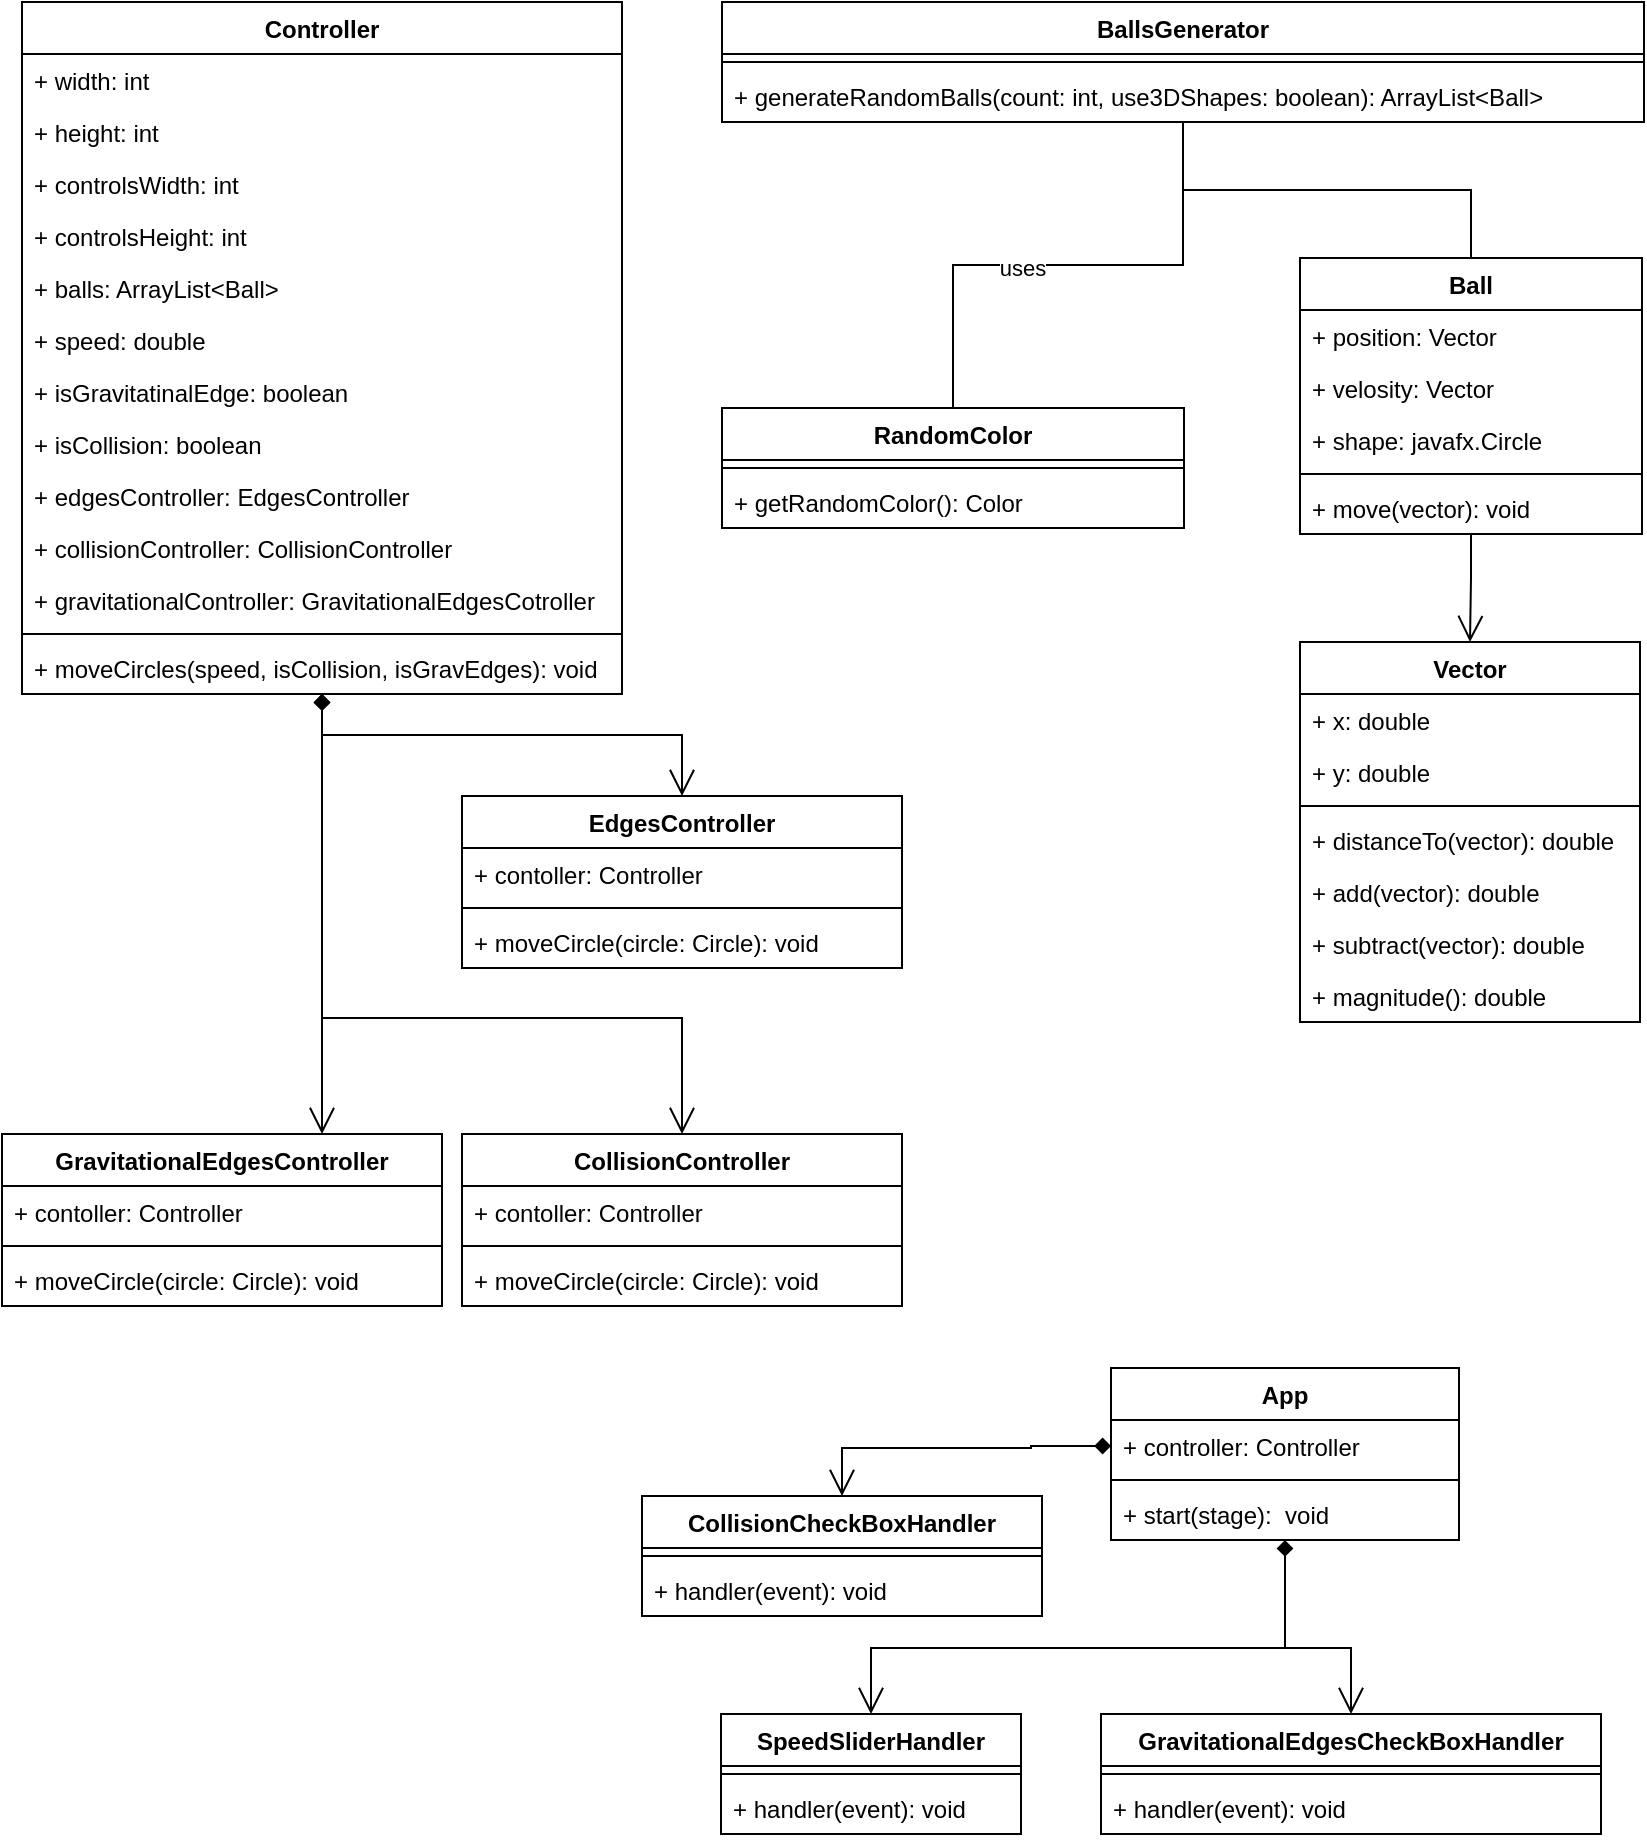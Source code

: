 <mxfile version="17.4.2" type="device"><diagram name="Page-1" id="c4acf3e9-155e-7222-9cf6-157b1a14988f"><mxGraphModel dx="1084" dy="1906" grid="1" gridSize="10" guides="1" tooltips="1" connect="1" arrows="1" fold="1" page="1" pageScale="1" pageWidth="850" pageHeight="1100" background="none" math="0" shadow="0"><root><mxCell id="0"/><mxCell id="1" parent="0"/><mxCell id="DdgkNgBErphizZi1HNVz-127" style="edgeStyle=orthogonalEdgeStyle;rounded=0;orthogonalLoop=1;jettySize=auto;html=1;startArrow=diamond;startFill=1;endArrow=open;endFill=0;startSize=6;endSize=11;" edge="1" parent="1" source="DdgkNgBErphizZi1HNVz-15" target="DdgkNgBErphizZi1HNVz-35"><mxGeometry relative="1" as="geometry"/></mxCell><mxCell id="DdgkNgBErphizZi1HNVz-128" style="edgeStyle=orthogonalEdgeStyle;rounded=0;orthogonalLoop=1;jettySize=auto;html=1;startArrow=diamond;startFill=1;endArrow=open;endFill=0;startSize=6;endSize=11;" edge="1" parent="1" source="DdgkNgBErphizZi1HNVz-15" target="DdgkNgBErphizZi1HNVz-39"><mxGeometry relative="1" as="geometry"><Array as="points"><mxPoint x="1013" y="360"/><mxPoint x="970" y="360"/></Array></mxGeometry></mxCell><mxCell id="DdgkNgBErphizZi1HNVz-130" style="edgeStyle=orthogonalEdgeStyle;rounded=0;orthogonalLoop=1;jettySize=auto;html=1;startArrow=diamond;startFill=1;endArrow=open;endFill=0;startSize=6;endSize=11;" edge="1" parent="1" source="DdgkNgBErphizZi1HNVz-15" target="DdgkNgBErphizZi1HNVz-43"><mxGeometry relative="1" as="geometry"><Array as="points"><mxPoint x="1020" y="570"/><mxPoint x="1200" y="570"/></Array></mxGeometry></mxCell><mxCell id="DdgkNgBErphizZi1HNVz-15" value="Controller" style="swimlane;fontStyle=1;align=center;verticalAlign=top;childLayout=stackLayout;horizontal=1;startSize=26;horizontalStack=0;resizeParent=1;resizeParentMax=0;resizeLast=0;collapsible=1;marginBottom=0;shadow=0;" vertex="1" parent="1"><mxGeometry x="870" y="62" width="300" height="346" as="geometry"/></mxCell><mxCell id="DdgkNgBErphizZi1HNVz-16" value="+ width: int" style="text;strokeColor=none;fillColor=none;align=left;verticalAlign=top;spacingLeft=4;spacingRight=4;overflow=hidden;rotatable=0;points=[[0,0.5],[1,0.5]];portConstraint=eastwest;shadow=0;" vertex="1" parent="DdgkNgBErphizZi1HNVz-15"><mxGeometry y="26" width="300" height="26" as="geometry"/></mxCell><mxCell id="DdgkNgBErphizZi1HNVz-55" value="+ height: int" style="text;strokeColor=none;fillColor=none;align=left;verticalAlign=top;spacingLeft=4;spacingRight=4;overflow=hidden;rotatable=0;points=[[0,0.5],[1,0.5]];portConstraint=eastwest;shadow=0;" vertex="1" parent="DdgkNgBErphizZi1HNVz-15"><mxGeometry y="52" width="300" height="26" as="geometry"/></mxCell><mxCell id="DdgkNgBErphizZi1HNVz-56" value="+ controlsWidth: int" style="text;strokeColor=none;fillColor=none;align=left;verticalAlign=top;spacingLeft=4;spacingRight=4;overflow=hidden;rotatable=0;points=[[0,0.5],[1,0.5]];portConstraint=eastwest;shadow=0;" vertex="1" parent="DdgkNgBErphizZi1HNVz-15"><mxGeometry y="78" width="300" height="26" as="geometry"/></mxCell><mxCell id="DdgkNgBErphizZi1HNVz-57" value="+ controlsHeight: int" style="text;strokeColor=none;fillColor=none;align=left;verticalAlign=top;spacingLeft=4;spacingRight=4;overflow=hidden;rotatable=0;points=[[0,0.5],[1,0.5]];portConstraint=eastwest;shadow=0;" vertex="1" parent="DdgkNgBErphizZi1HNVz-15"><mxGeometry y="104" width="300" height="26" as="geometry"/></mxCell><mxCell id="DdgkNgBErphizZi1HNVz-58" value="+ balls: ArrayList&lt;Ball&gt;" style="text;strokeColor=none;fillColor=none;align=left;verticalAlign=top;spacingLeft=4;spacingRight=4;overflow=hidden;rotatable=0;points=[[0,0.5],[1,0.5]];portConstraint=eastwest;shadow=0;" vertex="1" parent="DdgkNgBErphizZi1HNVz-15"><mxGeometry y="130" width="300" height="26" as="geometry"/></mxCell><mxCell id="DdgkNgBErphizZi1HNVz-20" value="+ speed: double" style="text;strokeColor=none;fillColor=none;align=left;verticalAlign=top;spacingLeft=4;spacingRight=4;overflow=hidden;rotatable=0;points=[[0,0.5],[1,0.5]];portConstraint=eastwest;shadow=0;" vertex="1" parent="DdgkNgBErphizZi1HNVz-15"><mxGeometry y="156" width="300" height="26" as="geometry"/></mxCell><mxCell id="DdgkNgBErphizZi1HNVz-51" value="+ isGravitatinalEdge: boolean" style="text;strokeColor=none;fillColor=none;align=left;verticalAlign=top;spacingLeft=4;spacingRight=4;overflow=hidden;rotatable=0;points=[[0,0.5],[1,0.5]];portConstraint=eastwest;shadow=0;" vertex="1" parent="DdgkNgBErphizZi1HNVz-15"><mxGeometry y="182" width="300" height="26" as="geometry"/></mxCell><mxCell id="DdgkNgBErphizZi1HNVz-49" value="+ isCollision: boolean" style="text;strokeColor=none;fillColor=none;align=left;verticalAlign=top;spacingLeft=4;spacingRight=4;overflow=hidden;rotatable=0;points=[[0,0.5],[1,0.5]];portConstraint=eastwest;shadow=0;" vertex="1" parent="DdgkNgBErphizZi1HNVz-15"><mxGeometry y="208" width="300" height="26" as="geometry"/></mxCell><mxCell id="DdgkNgBErphizZi1HNVz-76" value="+ edgesController: EdgesController" style="text;strokeColor=none;fillColor=none;align=left;verticalAlign=top;spacingLeft=4;spacingRight=4;overflow=hidden;rotatable=0;points=[[0,0.5],[1,0.5]];portConstraint=eastwest;shadow=0;" vertex="1" parent="DdgkNgBErphizZi1HNVz-15"><mxGeometry y="234" width="300" height="26" as="geometry"/></mxCell><mxCell id="DdgkNgBErphizZi1HNVz-78" value="+ collisionController: CollisionController" style="text;strokeColor=none;fillColor=none;align=left;verticalAlign=top;spacingLeft=4;spacingRight=4;overflow=hidden;rotatable=0;points=[[0,0.5],[1,0.5]];portConstraint=eastwest;shadow=0;" vertex="1" parent="DdgkNgBErphizZi1HNVz-15"><mxGeometry y="260" width="300" height="26" as="geometry"/></mxCell><mxCell id="DdgkNgBErphizZi1HNVz-77" value="+ gravitationalController: GravitationalEdgesCotroller" style="text;strokeColor=none;fillColor=none;align=left;verticalAlign=top;spacingLeft=4;spacingRight=4;overflow=hidden;rotatable=0;points=[[0,0.5],[1,0.5]];portConstraint=eastwest;shadow=0;" vertex="1" parent="DdgkNgBErphizZi1HNVz-15"><mxGeometry y="286" width="300" height="26" as="geometry"/></mxCell><mxCell id="DdgkNgBErphizZi1HNVz-17" value="" style="line;strokeWidth=1;fillColor=none;align=left;verticalAlign=middle;spacingTop=-1;spacingLeft=3;spacingRight=3;rotatable=0;labelPosition=right;points=[];portConstraint=eastwest;shadow=0;" vertex="1" parent="DdgkNgBErphizZi1HNVz-15"><mxGeometry y="312" width="300" height="8" as="geometry"/></mxCell><mxCell id="DdgkNgBErphizZi1HNVz-18" value="+ moveCircles(speed, isCollision, isGravEdges): void" style="text;strokeColor=none;fillColor=none;align=left;verticalAlign=top;spacingLeft=4;spacingRight=4;overflow=hidden;rotatable=0;points=[[0,0.5],[1,0.5]];portConstraint=eastwest;shadow=0;" vertex="1" parent="DdgkNgBErphizZi1HNVz-15"><mxGeometry y="320" width="300" height="26" as="geometry"/></mxCell><mxCell id="DdgkNgBErphizZi1HNVz-114" style="edgeStyle=orthogonalEdgeStyle;rounded=0;orthogonalLoop=1;jettySize=auto;html=1;startArrow=diamond;startFill=1;endArrow=open;endFill=0;startSize=6;endSize=11;entryX=0.5;entryY=0;entryDx=0;entryDy=0;" edge="1" parent="1" source="DdgkNgBErphizZi1HNVz-19" target="DdgkNgBErphizZi1HNVz-111"><mxGeometry relative="1" as="geometry"><Array as="points"><mxPoint x="1501.5" y="885"/><mxPoint x="1294.5" y="885"/></Array></mxGeometry></mxCell><mxCell id="DdgkNgBErphizZi1HNVz-115" style="edgeStyle=orthogonalEdgeStyle;rounded=0;orthogonalLoop=1;jettySize=auto;html=1;startArrow=none;startFill=0;endArrow=open;endFill=0;startSize=6;endSize=11;" edge="1" parent="1" source="DdgkNgBErphizZi1HNVz-19" target="DdgkNgBErphizZi1HNVz-108"><mxGeometry relative="1" as="geometry"><Array as="points"><mxPoint x="1501.5" y="885"/><mxPoint x="1534.5" y="885"/></Array></mxGeometry></mxCell><mxCell id="DdgkNgBErphizZi1HNVz-19" value="App" style="swimlane;fontStyle=1;align=center;verticalAlign=top;childLayout=stackLayout;horizontal=1;startSize=26;horizontalStack=0;resizeParent=1;resizeParentMax=0;resizeLast=0;collapsible=1;marginBottom=0;shadow=0;" vertex="1" parent="1"><mxGeometry x="1414.5" y="745" width="174" height="86" as="geometry"/></mxCell><mxCell id="DdgkNgBErphizZi1HNVz-52" value="+ controller: Controller" style="text;strokeColor=none;fillColor=none;align=left;verticalAlign=top;spacingLeft=4;spacingRight=4;overflow=hidden;rotatable=0;points=[[0,0.5],[1,0.5]];portConstraint=eastwest;shadow=0;" vertex="1" parent="DdgkNgBErphizZi1HNVz-19"><mxGeometry y="26" width="174" height="26" as="geometry"/></mxCell><mxCell id="DdgkNgBErphizZi1HNVz-21" value="" style="line;strokeWidth=1;fillColor=none;align=left;verticalAlign=middle;spacingTop=-1;spacingLeft=3;spacingRight=3;rotatable=0;labelPosition=right;points=[];portConstraint=eastwest;shadow=0;" vertex="1" parent="DdgkNgBErphizZi1HNVz-19"><mxGeometry y="52" width="174" height="8" as="geometry"/></mxCell><mxCell id="DdgkNgBErphizZi1HNVz-22" value="+ start(stage):  void" style="text;strokeColor=none;fillColor=none;align=left;verticalAlign=top;spacingLeft=4;spacingRight=4;overflow=hidden;rotatable=0;points=[[0,0.5],[1,0.5]];portConstraint=eastwest;shadow=0;" vertex="1" parent="DdgkNgBErphizZi1HNVz-19"><mxGeometry y="60" width="174" height="26" as="geometry"/></mxCell><mxCell id="DdgkNgBErphizZi1HNVz-131" style="edgeStyle=orthogonalEdgeStyle;rounded=0;orthogonalLoop=1;jettySize=auto;html=1;entryX=0.5;entryY=0;entryDx=0;entryDy=0;startArrow=none;startFill=0;endArrow=none;endFill=0;startSize=6;endSize=11;" edge="1" parent="1" source="DdgkNgBErphizZi1HNVz-27" target="DdgkNgBErphizZi1HNVz-31"><mxGeometry relative="1" as="geometry"/></mxCell><mxCell id="DdgkNgBErphizZi1HNVz-132" value="uses" style="edgeLabel;html=1;align=center;verticalAlign=middle;resizable=0;points=[];" vertex="1" connectable="0" parent="DdgkNgBErphizZi1HNVz-131"><mxGeometry x="0.178" y="1" relative="1" as="geometry"><mxPoint as="offset"/></mxGeometry></mxCell><mxCell id="DdgkNgBErphizZi1HNVz-133" style="edgeStyle=orthogonalEdgeStyle;rounded=0;orthogonalLoop=1;jettySize=auto;html=1;startArrow=none;startFill=0;endArrow=none;endFill=0;startSize=6;endSize=11;" edge="1" parent="1" source="DdgkNgBErphizZi1HNVz-27" target="DdgkNgBErphizZi1HNVz-59"><mxGeometry relative="1" as="geometry"/></mxCell><mxCell id="DdgkNgBErphizZi1HNVz-27" value="BallsGenerator" style="swimlane;fontStyle=1;align=center;verticalAlign=top;childLayout=stackLayout;horizontal=1;startSize=26;horizontalStack=0;resizeParent=1;resizeParentMax=0;resizeLast=0;collapsible=1;marginBottom=0;shadow=0;" vertex="1" parent="1"><mxGeometry x="1220" y="62" width="461" height="60" as="geometry"/></mxCell><mxCell id="DdgkNgBErphizZi1HNVz-29" value="" style="line;strokeWidth=1;fillColor=none;align=left;verticalAlign=middle;spacingTop=-1;spacingLeft=3;spacingRight=3;rotatable=0;labelPosition=right;points=[];portConstraint=eastwest;shadow=0;" vertex="1" parent="DdgkNgBErphizZi1HNVz-27"><mxGeometry y="26" width="461" height="8" as="geometry"/></mxCell><mxCell id="DdgkNgBErphizZi1HNVz-30" value="+ generateRandomBalls(count: int, use3DShapes: boolean): ArrayList&lt;Ball&gt;" style="text;strokeColor=none;fillColor=none;align=left;verticalAlign=top;spacingLeft=4;spacingRight=4;overflow=hidden;rotatable=0;points=[[0,0.5],[1,0.5]];portConstraint=eastwest;shadow=0;" vertex="1" parent="DdgkNgBErphizZi1HNVz-27"><mxGeometry y="34" width="461" height="26" as="geometry"/></mxCell><mxCell id="DdgkNgBErphizZi1HNVz-31" value="RandomColor" style="swimlane;fontStyle=1;align=center;verticalAlign=top;childLayout=stackLayout;horizontal=1;startSize=26;horizontalStack=0;resizeParent=1;resizeParentMax=0;resizeLast=0;collapsible=1;marginBottom=0;shadow=0;" vertex="1" parent="1"><mxGeometry x="1220" y="265" width="231" height="60" as="geometry"/></mxCell><mxCell id="DdgkNgBErphizZi1HNVz-33" value="" style="line;strokeWidth=1;fillColor=none;align=left;verticalAlign=middle;spacingTop=-1;spacingLeft=3;spacingRight=3;rotatable=0;labelPosition=right;points=[];portConstraint=eastwest;shadow=0;" vertex="1" parent="DdgkNgBErphizZi1HNVz-31"><mxGeometry y="26" width="231" height="8" as="geometry"/></mxCell><mxCell id="DdgkNgBErphizZi1HNVz-34" value="+ getRandomColor(): Color" style="text;strokeColor=none;fillColor=none;align=left;verticalAlign=top;spacingLeft=4;spacingRight=4;overflow=hidden;rotatable=0;points=[[0,0.5],[1,0.5]];portConstraint=eastwest;shadow=0;" vertex="1" parent="DdgkNgBErphizZi1HNVz-31"><mxGeometry y="34" width="231" height="26" as="geometry"/></mxCell><mxCell id="DdgkNgBErphizZi1HNVz-35" value="EdgesController" style="swimlane;fontStyle=1;align=center;verticalAlign=top;childLayout=stackLayout;horizontal=1;startSize=26;horizontalStack=0;resizeParent=1;resizeParentMax=0;resizeLast=0;collapsible=1;marginBottom=0;shadow=0;" vertex="1" parent="1"><mxGeometry x="1090" y="459" width="220" height="86" as="geometry"/></mxCell><mxCell id="DdgkNgBErphizZi1HNVz-70" value="+ contoller: Controller" style="text;strokeColor=none;fillColor=none;align=left;verticalAlign=top;spacingLeft=4;spacingRight=4;overflow=hidden;rotatable=0;points=[[0,0.5],[1,0.5]];portConstraint=eastwest;shadow=0;" vertex="1" parent="DdgkNgBErphizZi1HNVz-35"><mxGeometry y="26" width="220" height="26" as="geometry"/></mxCell><mxCell id="DdgkNgBErphizZi1HNVz-37" value="" style="line;strokeWidth=1;fillColor=none;align=left;verticalAlign=middle;spacingTop=-1;spacingLeft=3;spacingRight=3;rotatable=0;labelPosition=right;points=[];portConstraint=eastwest;shadow=0;" vertex="1" parent="DdgkNgBErphizZi1HNVz-35"><mxGeometry y="52" width="220" height="8" as="geometry"/></mxCell><mxCell id="DdgkNgBErphizZi1HNVz-38" value="+ moveCircle(circle: Circle): void" style="text;strokeColor=none;fillColor=none;align=left;verticalAlign=top;spacingLeft=4;spacingRight=4;overflow=hidden;rotatable=0;points=[[0,0.5],[1,0.5]];portConstraint=eastwest;shadow=0;" vertex="1" parent="DdgkNgBErphizZi1HNVz-35"><mxGeometry y="60" width="220" height="26" as="geometry"/></mxCell><mxCell id="DdgkNgBErphizZi1HNVz-39" value="GravitationalEdgesController" style="swimlane;fontStyle=1;align=center;verticalAlign=top;childLayout=stackLayout;horizontal=1;startSize=26;horizontalStack=0;resizeParent=1;resizeParentMax=0;resizeLast=0;collapsible=1;marginBottom=0;shadow=0;" vertex="1" parent="1"><mxGeometry x="860" y="628" width="220" height="86" as="geometry"/></mxCell><mxCell id="DdgkNgBErphizZi1HNVz-69" value="+ contoller: Controller" style="text;strokeColor=none;fillColor=none;align=left;verticalAlign=top;spacingLeft=4;spacingRight=4;overflow=hidden;rotatable=0;points=[[0,0.5],[1,0.5]];portConstraint=eastwest;shadow=0;" vertex="1" parent="DdgkNgBErphizZi1HNVz-39"><mxGeometry y="26" width="220" height="26" as="geometry"/></mxCell><mxCell id="DdgkNgBErphizZi1HNVz-41" value="" style="line;strokeWidth=1;fillColor=none;align=left;verticalAlign=middle;spacingTop=-1;spacingLeft=3;spacingRight=3;rotatable=0;labelPosition=right;points=[];portConstraint=eastwest;shadow=0;" vertex="1" parent="DdgkNgBErphizZi1HNVz-39"><mxGeometry y="52" width="220" height="8" as="geometry"/></mxCell><mxCell id="DdgkNgBErphizZi1HNVz-54" value="+ moveCircle(circle: Circle): void" style="text;strokeColor=none;fillColor=none;align=left;verticalAlign=top;spacingLeft=4;spacingRight=4;overflow=hidden;rotatable=0;points=[[0,0.5],[1,0.5]];portConstraint=eastwest;shadow=0;" vertex="1" parent="DdgkNgBErphizZi1HNVz-39"><mxGeometry y="60" width="220" height="26" as="geometry"/></mxCell><mxCell id="DdgkNgBErphizZi1HNVz-43" value="CollisionController" style="swimlane;fontStyle=1;align=center;verticalAlign=top;childLayout=stackLayout;horizontal=1;startSize=26;horizontalStack=0;resizeParent=1;resizeParentMax=0;resizeLast=0;collapsible=1;marginBottom=0;shadow=0;" vertex="1" parent="1"><mxGeometry x="1090" y="628" width="220" height="86" as="geometry"/></mxCell><mxCell id="DdgkNgBErphizZi1HNVz-68" value="+ contoller: Controller" style="text;strokeColor=none;fillColor=none;align=left;verticalAlign=top;spacingLeft=4;spacingRight=4;overflow=hidden;rotatable=0;points=[[0,0.5],[1,0.5]];portConstraint=eastwest;shadow=0;" vertex="1" parent="DdgkNgBErphizZi1HNVz-43"><mxGeometry y="26" width="220" height="26" as="geometry"/></mxCell><mxCell id="DdgkNgBErphizZi1HNVz-45" value="" style="line;strokeWidth=1;fillColor=none;align=left;verticalAlign=middle;spacingTop=-1;spacingLeft=3;spacingRight=3;rotatable=0;labelPosition=right;points=[];portConstraint=eastwest;shadow=0;" vertex="1" parent="DdgkNgBErphizZi1HNVz-43"><mxGeometry y="52" width="220" height="8" as="geometry"/></mxCell><mxCell id="DdgkNgBErphizZi1HNVz-53" value="+ moveCircle(circle: Circle): void" style="text;strokeColor=none;fillColor=none;align=left;verticalAlign=top;spacingLeft=4;spacingRight=4;overflow=hidden;rotatable=0;points=[[0,0.5],[1,0.5]];portConstraint=eastwest;shadow=0;" vertex="1" parent="DdgkNgBErphizZi1HNVz-43"><mxGeometry y="60" width="220" height="26" as="geometry"/></mxCell><mxCell id="DdgkNgBErphizZi1HNVz-134" style="edgeStyle=orthogonalEdgeStyle;rounded=0;orthogonalLoop=1;jettySize=auto;html=1;startArrow=none;startFill=0;endArrow=open;endFill=0;startSize=6;endSize=11;" edge="1" parent="1" source="DdgkNgBErphizZi1HNVz-59" target="DdgkNgBErphizZi1HNVz-90"><mxGeometry relative="1" as="geometry"/></mxCell><mxCell id="DdgkNgBErphizZi1HNVz-59" value="Ball" style="swimlane;fontStyle=1;align=center;verticalAlign=top;childLayout=stackLayout;horizontal=1;startSize=26;horizontalStack=0;resizeParent=1;resizeParentMax=0;resizeLast=0;collapsible=1;marginBottom=0;shadow=0;" vertex="1" parent="1"><mxGeometry x="1509" y="190" width="171" height="138" as="geometry"/></mxCell><mxCell id="DdgkNgBErphizZi1HNVz-60" value="+ position: Vector" style="text;strokeColor=none;fillColor=none;align=left;verticalAlign=top;spacingLeft=4;spacingRight=4;overflow=hidden;rotatable=0;points=[[0,0.5],[1,0.5]];portConstraint=eastwest;shadow=0;" vertex="1" parent="DdgkNgBErphizZi1HNVz-59"><mxGeometry y="26" width="171" height="26" as="geometry"/></mxCell><mxCell id="DdgkNgBErphizZi1HNVz-88" value="+ velosity: Vector" style="text;strokeColor=none;fillColor=none;align=left;verticalAlign=top;spacingLeft=4;spacingRight=4;overflow=hidden;rotatable=0;points=[[0,0.5],[1,0.5]];portConstraint=eastwest;shadow=0;" vertex="1" parent="DdgkNgBErphizZi1HNVz-59"><mxGeometry y="52" width="171" height="26" as="geometry"/></mxCell><mxCell id="DdgkNgBErphizZi1HNVz-135" value="+ shape: javafx.Circle" style="text;strokeColor=none;fillColor=none;align=left;verticalAlign=top;spacingLeft=4;spacingRight=4;overflow=hidden;rotatable=0;points=[[0,0.5],[1,0.5]];portConstraint=eastwest;shadow=0;" vertex="1" parent="DdgkNgBErphizZi1HNVz-59"><mxGeometry y="78" width="171" height="26" as="geometry"/></mxCell><mxCell id="DdgkNgBErphizZi1HNVz-61" value="" style="line;strokeWidth=1;fillColor=none;align=left;verticalAlign=middle;spacingTop=-1;spacingLeft=3;spacingRight=3;rotatable=0;labelPosition=right;points=[];portConstraint=eastwest;shadow=0;" vertex="1" parent="DdgkNgBErphizZi1HNVz-59"><mxGeometry y="104" width="171" height="8" as="geometry"/></mxCell><mxCell id="DdgkNgBErphizZi1HNVz-62" value="+ move(vector): void" style="text;strokeColor=none;fillColor=none;align=left;verticalAlign=top;spacingLeft=4;spacingRight=4;overflow=hidden;rotatable=0;points=[[0,0.5],[1,0.5]];portConstraint=eastwest;shadow=0;" vertex="1" parent="DdgkNgBErphizZi1HNVz-59"><mxGeometry y="112" width="171" height="26" as="geometry"/></mxCell><mxCell id="DdgkNgBErphizZi1HNVz-90" value="Vector" style="swimlane;fontStyle=1;align=center;verticalAlign=top;childLayout=stackLayout;horizontal=1;startSize=26;horizontalStack=0;resizeParent=1;resizeParentMax=0;resizeLast=0;collapsible=1;marginBottom=0;shadow=0;" vertex="1" parent="1"><mxGeometry x="1509" y="382" width="170" height="190" as="geometry"/></mxCell><mxCell id="DdgkNgBErphizZi1HNVz-91" value="+ x: double" style="text;strokeColor=none;fillColor=none;align=left;verticalAlign=top;spacingLeft=4;spacingRight=4;overflow=hidden;rotatable=0;points=[[0,0.5],[1,0.5]];portConstraint=eastwest;shadow=0;" vertex="1" parent="DdgkNgBErphizZi1HNVz-90"><mxGeometry y="26" width="170" height="26" as="geometry"/></mxCell><mxCell id="DdgkNgBErphizZi1HNVz-92" value="+ y: double" style="text;strokeColor=none;fillColor=none;align=left;verticalAlign=top;spacingLeft=4;spacingRight=4;overflow=hidden;rotatable=0;points=[[0,0.5],[1,0.5]];portConstraint=eastwest;shadow=0;" vertex="1" parent="DdgkNgBErphizZi1HNVz-90"><mxGeometry y="52" width="170" height="26" as="geometry"/></mxCell><mxCell id="DdgkNgBErphizZi1HNVz-93" value="" style="line;strokeWidth=1;fillColor=none;align=left;verticalAlign=middle;spacingTop=-1;spacingLeft=3;spacingRight=3;rotatable=0;labelPosition=right;points=[];portConstraint=eastwest;shadow=0;" vertex="1" parent="DdgkNgBErphizZi1HNVz-90"><mxGeometry y="78" width="170" height="8" as="geometry"/></mxCell><mxCell id="DdgkNgBErphizZi1HNVz-94" value="+ distanceTo(vector): double" style="text;strokeColor=none;fillColor=none;align=left;verticalAlign=top;spacingLeft=4;spacingRight=4;overflow=hidden;rotatable=0;points=[[0,0.5],[1,0.5]];portConstraint=eastwest;shadow=0;" vertex="1" parent="DdgkNgBErphizZi1HNVz-90"><mxGeometry y="86" width="170" height="26" as="geometry"/></mxCell><mxCell id="DdgkNgBErphizZi1HNVz-102" value="+ add(vector): double" style="text;strokeColor=none;fillColor=none;align=left;verticalAlign=top;spacingLeft=4;spacingRight=4;overflow=hidden;rotatable=0;points=[[0,0.5],[1,0.5]];portConstraint=eastwest;shadow=0;" vertex="1" parent="DdgkNgBErphizZi1HNVz-90"><mxGeometry y="112" width="170" height="26" as="geometry"/></mxCell><mxCell id="DdgkNgBErphizZi1HNVz-101" value="+ subtract(vector): double" style="text;strokeColor=none;fillColor=none;align=left;verticalAlign=top;spacingLeft=4;spacingRight=4;overflow=hidden;rotatable=0;points=[[0,0.5],[1,0.5]];portConstraint=eastwest;shadow=0;" vertex="1" parent="DdgkNgBErphizZi1HNVz-90"><mxGeometry y="138" width="170" height="26" as="geometry"/></mxCell><mxCell id="DdgkNgBErphizZi1HNVz-100" value="+ magnitude(): double" style="text;strokeColor=none;fillColor=none;align=left;verticalAlign=top;spacingLeft=4;spacingRight=4;overflow=hidden;rotatable=0;points=[[0,0.5],[1,0.5]];portConstraint=eastwest;shadow=0;" vertex="1" parent="DdgkNgBErphizZi1HNVz-90"><mxGeometry y="164" width="170" height="26" as="geometry"/></mxCell><mxCell id="DdgkNgBErphizZi1HNVz-103" value="CollisionCheckBoxHandler" style="swimlane;fontStyle=1;align=center;verticalAlign=top;childLayout=stackLayout;horizontal=1;startSize=26;horizontalStack=0;resizeParent=1;resizeParentMax=0;resizeLast=0;collapsible=1;marginBottom=0;shadow=0;" vertex="1" parent="1"><mxGeometry x="1180" y="809" width="200" height="60" as="geometry"/></mxCell><mxCell id="DdgkNgBErphizZi1HNVz-106" value="" style="line;strokeWidth=1;fillColor=none;align=left;verticalAlign=middle;spacingTop=-1;spacingLeft=3;spacingRight=3;rotatable=0;labelPosition=right;points=[];portConstraint=eastwest;shadow=0;" vertex="1" parent="DdgkNgBErphizZi1HNVz-103"><mxGeometry y="26" width="200" height="8" as="geometry"/></mxCell><mxCell id="DdgkNgBErphizZi1HNVz-107" value="+ handler(event): void" style="text;strokeColor=none;fillColor=none;align=left;verticalAlign=top;spacingLeft=4;spacingRight=4;overflow=hidden;rotatable=0;points=[[0,0.5],[1,0.5]];portConstraint=eastwest;shadow=0;" vertex="1" parent="DdgkNgBErphizZi1HNVz-103"><mxGeometry y="34" width="200" height="26" as="geometry"/></mxCell><mxCell id="DdgkNgBErphizZi1HNVz-108" value="GravitationalEdgesCheckBoxHandler" style="swimlane;fontStyle=1;align=center;verticalAlign=top;childLayout=stackLayout;horizontal=1;startSize=26;horizontalStack=0;resizeParent=1;resizeParentMax=0;resizeLast=0;collapsible=1;marginBottom=0;shadow=0;" vertex="1" parent="1"><mxGeometry x="1409.5" y="918" width="250" height="60" as="geometry"/></mxCell><mxCell id="DdgkNgBErphizZi1HNVz-109" value="" style="line;strokeWidth=1;fillColor=none;align=left;verticalAlign=middle;spacingTop=-1;spacingLeft=3;spacingRight=3;rotatable=0;labelPosition=right;points=[];portConstraint=eastwest;shadow=0;" vertex="1" parent="DdgkNgBErphizZi1HNVz-108"><mxGeometry y="26" width="250" height="8" as="geometry"/></mxCell><mxCell id="DdgkNgBErphizZi1HNVz-110" value="+ handler(event): void" style="text;strokeColor=none;fillColor=none;align=left;verticalAlign=top;spacingLeft=4;spacingRight=4;overflow=hidden;rotatable=0;points=[[0,0.5],[1,0.5]];portConstraint=eastwest;shadow=0;" vertex="1" parent="DdgkNgBErphizZi1HNVz-108"><mxGeometry y="34" width="250" height="26" as="geometry"/></mxCell><mxCell id="DdgkNgBErphizZi1HNVz-111" value="SpeedSliderHandler" style="swimlane;fontStyle=1;align=center;verticalAlign=top;childLayout=stackLayout;horizontal=1;startSize=26;horizontalStack=0;resizeParent=1;resizeParentMax=0;resizeLast=0;collapsible=1;marginBottom=0;shadow=0;" vertex="1" parent="1"><mxGeometry x="1219.5" y="918" width="150" height="60" as="geometry"/></mxCell><mxCell id="DdgkNgBErphizZi1HNVz-112" value="" style="line;strokeWidth=1;fillColor=none;align=left;verticalAlign=middle;spacingTop=-1;spacingLeft=3;spacingRight=3;rotatable=0;labelPosition=right;points=[];portConstraint=eastwest;shadow=0;" vertex="1" parent="DdgkNgBErphizZi1HNVz-111"><mxGeometry y="26" width="150" height="8" as="geometry"/></mxCell><mxCell id="DdgkNgBErphizZi1HNVz-113" value="+ handler(event): void" style="text;strokeColor=none;fillColor=none;align=left;verticalAlign=top;spacingLeft=4;spacingRight=4;overflow=hidden;rotatable=0;points=[[0,0.5],[1,0.5]];portConstraint=eastwest;shadow=0;" vertex="1" parent="DdgkNgBErphizZi1HNVz-111"><mxGeometry y="34" width="150" height="26" as="geometry"/></mxCell><mxCell id="DdgkNgBErphizZi1HNVz-119" style="edgeStyle=orthogonalEdgeStyle;rounded=0;orthogonalLoop=1;jettySize=auto;html=1;entryX=0.5;entryY=0;entryDx=0;entryDy=0;startArrow=diamond;startFill=1;endArrow=open;endFill=0;startSize=6;endSize=11;exitX=0;exitY=0.5;exitDx=0;exitDy=0;" edge="1" parent="1" source="DdgkNgBErphizZi1HNVz-52" target="DdgkNgBErphizZi1HNVz-103"><mxGeometry relative="1" as="geometry"><mxPoint x="1174.5" y="895" as="sourcePoint"/><Array as="points"><mxPoint x="1374.5" y="784"/><mxPoint x="1054.5" y="785"/></Array></mxGeometry></mxCell></root></mxGraphModel></diagram></mxfile>
